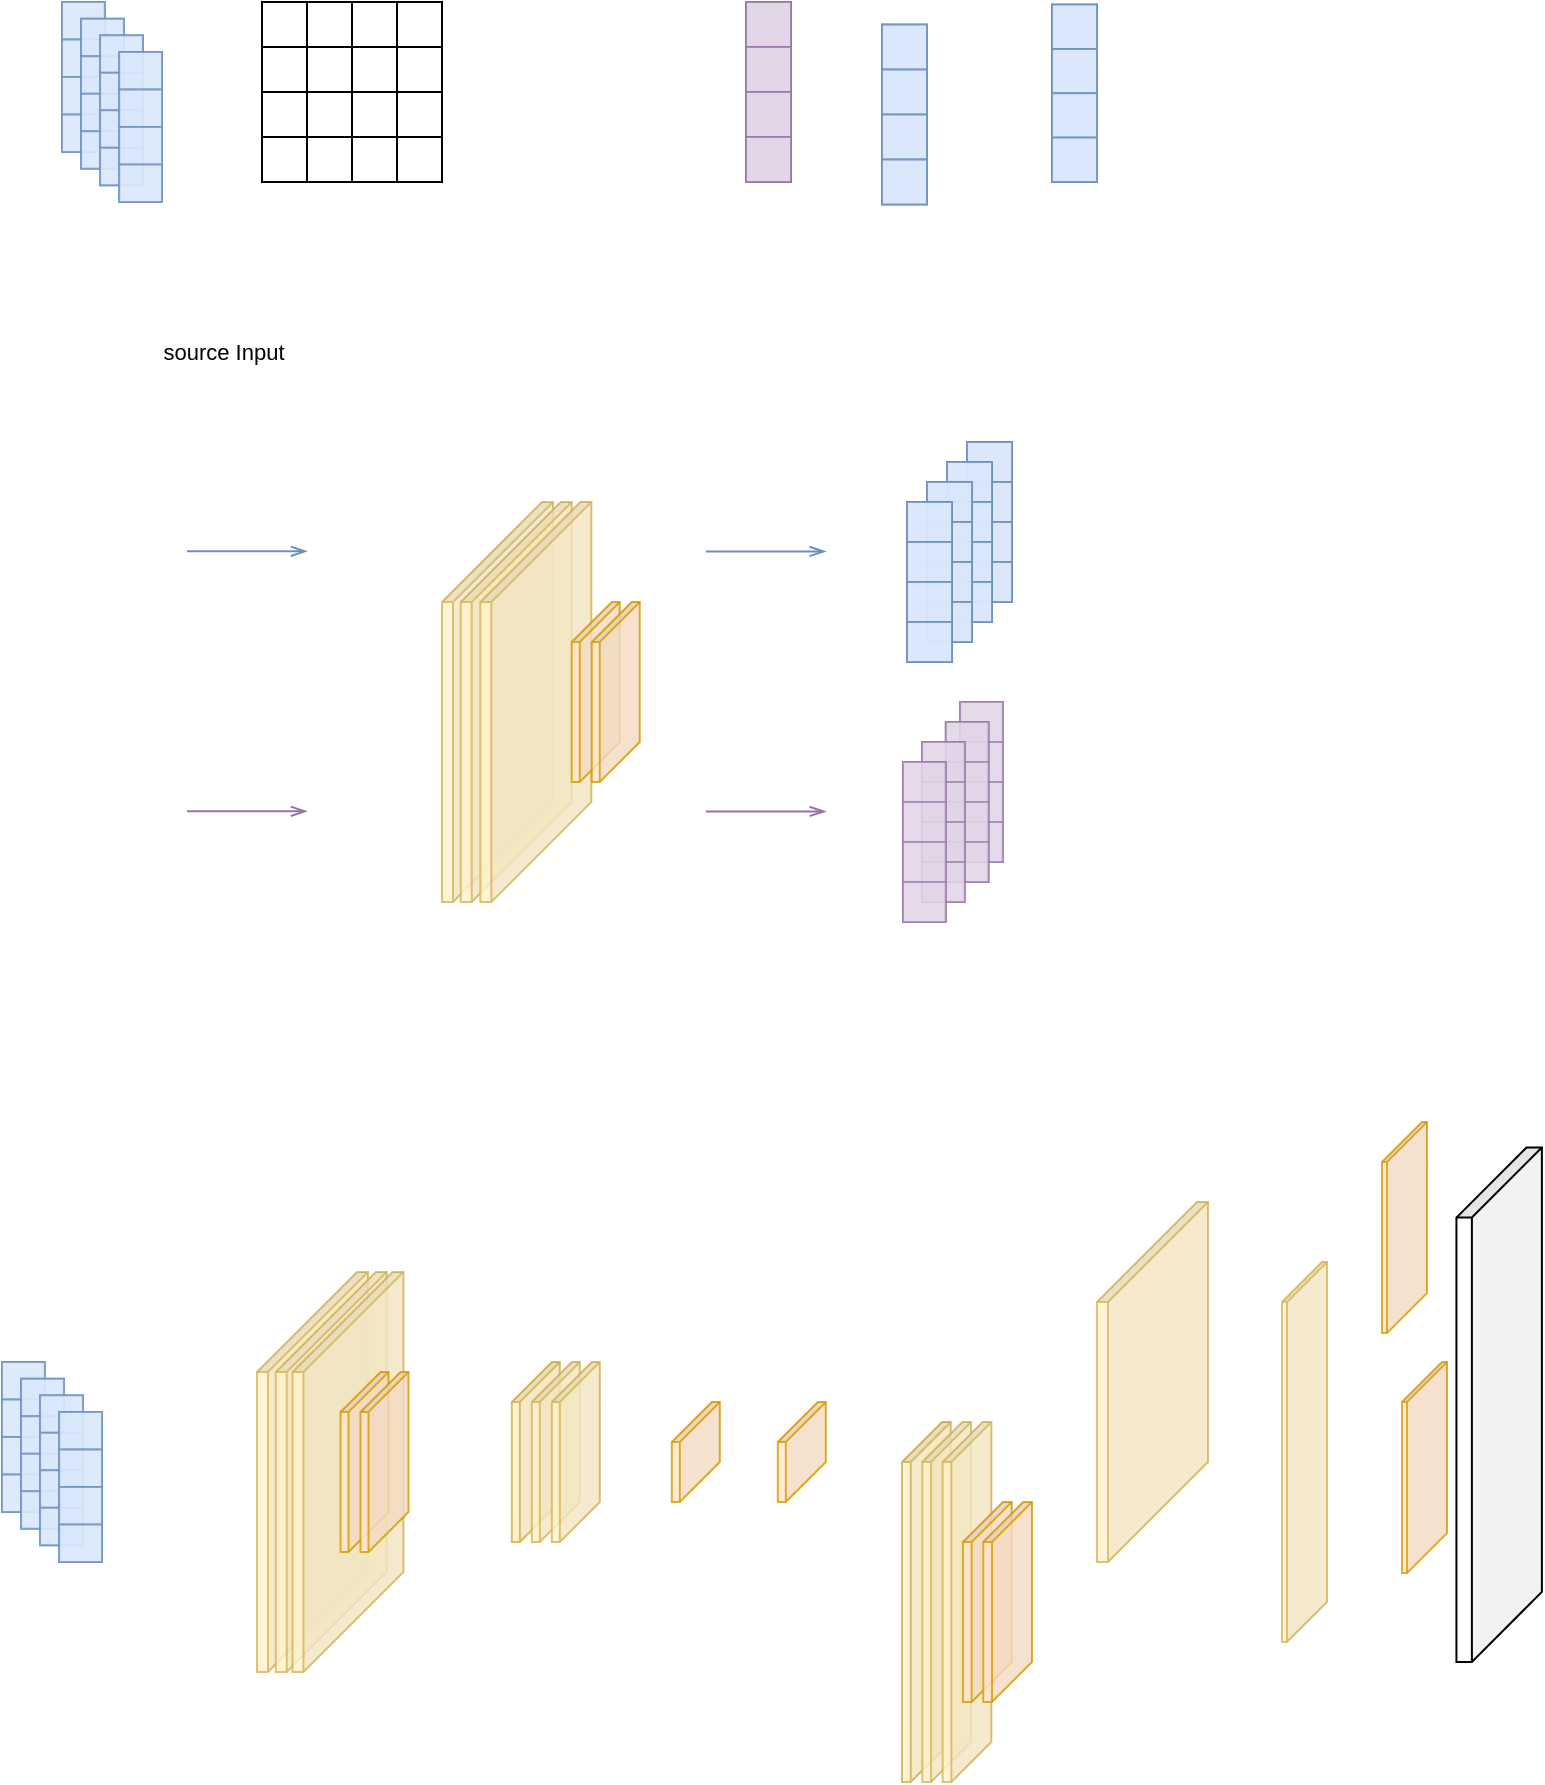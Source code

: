 <mxfile version="21.6.9" type="github">
  <diagram name="第 1 页" id="eCn1pgjikm2ZezW22cam">
    <mxGraphModel dx="1019" dy="773" grid="1" gridSize="10" guides="1" tooltips="1" connect="1" arrows="1" fold="1" page="1" pageScale="1" pageWidth="827" pageHeight="1169" background="none" math="0" shadow="0">
      <root>
        <mxCell id="0" />
        <mxCell id="1" parent="0" />
        <mxCell id="kDmmCawddB5vqNu6WQzT-40" value="" style="shape=cube;whiteSpace=wrap;html=1;boundedLbl=1;backgroundOutline=1;darkOpacity=0.05;darkOpacity2=0.1;rotation=90;aspect=fixed;size=35;" vertex="1" parent="1">
          <mxGeometry x="650" y="930" width="257.16" height="42.72" as="geometry" />
        </mxCell>
        <mxCell id="kDmmCawddB5vqNu6WQzT-48" value="" style="group" vertex="1" connectable="0" parent="1">
          <mxGeometry x="480" y="960" width="65" height="180" as="geometry" />
        </mxCell>
        <mxCell id="kDmmCawddB5vqNu6WQzT-45" value="" style="group" vertex="1" connectable="0" parent="kDmmCawddB5vqNu6WQzT-48">
          <mxGeometry width="44.688" height="180" as="geometry" />
        </mxCell>
        <mxCell id="kDmmCawddB5vqNu6WQzT-34" value="&lt;div&gt;&lt;br&gt;&lt;/div&gt;" style="shape=cube;whiteSpace=wrap;html=1;boundedLbl=1;backgroundOutline=1;darkOpacity=0.05;darkOpacity2=0.1;fillColor=#fff2cc;strokeColor=#d6b656;labelPosition=center;verticalLabelPosition=middle;align=center;verticalAlign=top;spacingBottom=0;spacingTop=-4;size=20;rotation=0;direction=south;collapsible=0;opacity=90;movable=1;resizable=1;rotatable=1;deletable=1;editable=1;locked=0;connectable=1;" vertex="1" parent="kDmmCawddB5vqNu6WQzT-45">
          <mxGeometry width="24.375" height="180" as="geometry" />
        </mxCell>
        <mxCell id="kDmmCawddB5vqNu6WQzT-41" value="&lt;div&gt;&lt;br&gt;&lt;/div&gt;" style="shape=cube;whiteSpace=wrap;html=1;boundedLbl=1;backgroundOutline=1;darkOpacity=0.05;darkOpacity2=0.1;fillColor=#fff2cc;strokeColor=#d6b656;labelPosition=center;verticalLabelPosition=middle;align=center;verticalAlign=top;spacingBottom=0;spacingTop=-4;size=20;rotation=0;direction=south;collapsible=0;opacity=80;movable=1;resizable=1;rotatable=1;deletable=1;editable=1;locked=0;connectable=1;" vertex="1" parent="kDmmCawddB5vqNu6WQzT-45">
          <mxGeometry x="10.156" width="24.375" height="180" as="geometry" />
        </mxCell>
        <mxCell id="kDmmCawddB5vqNu6WQzT-42" value="&lt;div&gt;&lt;br&gt;&lt;/div&gt;" style="shape=cube;whiteSpace=wrap;html=1;boundedLbl=1;backgroundOutline=1;darkOpacity=0.05;darkOpacity2=0.1;fillColor=#fff2cc;strokeColor=#d6b656;labelPosition=center;verticalLabelPosition=middle;align=center;verticalAlign=top;spacingBottom=0;spacingTop=-4;size=20;rotation=0;direction=south;collapsible=0;opacity=80;movable=1;resizable=1;rotatable=1;deletable=1;editable=1;locked=0;connectable=1;" vertex="1" parent="kDmmCawddB5vqNu6WQzT-45">
          <mxGeometry x="20.312" width="24.375" height="180" as="geometry" />
        </mxCell>
        <mxCell id="kDmmCawddB5vqNu6WQzT-44" value="" style="shape=cube;whiteSpace=wrap;html=1;boundedLbl=1;backgroundOutline=1;darkOpacity=0.05;darkOpacity2=0.1;fillColor=#ffe6cc;strokeColor=#d79b00;opacity=80;direction=south;rotation=0;size=20;container=0;resizeHeight=1;resizeWidth=1;" vertex="1" parent="kDmmCawddB5vqNu6WQzT-48">
          <mxGeometry x="30.469" y="40" width="24.375" height="100.0" as="geometry" />
        </mxCell>
        <mxCell id="kDmmCawddB5vqNu6WQzT-47" value="" style="shape=cube;whiteSpace=wrap;html=1;boundedLbl=1;backgroundOutline=1;darkOpacity=0.05;darkOpacity2=0.1;fillColor=#ffe6cc;strokeColor=#d79b00;opacity=80;direction=south;rotation=0;size=20;container=0;resizeHeight=1;resizeWidth=1;" vertex="1" parent="kDmmCawddB5vqNu6WQzT-48">
          <mxGeometry x="40.625" y="40" width="24.375" height="100.0" as="geometry" />
        </mxCell>
        <mxCell id="kDmmCawddB5vqNu6WQzT-55" value="" style="shape=cube;whiteSpace=wrap;html=1;boundedLbl=1;backgroundOutline=1;darkOpacity=0.05;darkOpacity2=0.1;fillColor=#ffe6cc;strokeColor=#d79b00;opacity=80;direction=south;rotation=0;size=20;container=0;resizeHeight=1;resizeWidth=1;" vertex="1" parent="1">
          <mxGeometry x="364.91" y="950" width="24" height="50" as="geometry" />
        </mxCell>
        <mxCell id="kDmmCawddB5vqNu6WQzT-56" value="" style="shape=cube;whiteSpace=wrap;html=1;boundedLbl=1;backgroundOutline=1;darkOpacity=0.05;darkOpacity2=0.1;fillColor=#ffe6cc;strokeColor=#d79b00;opacity=80;direction=south;rotation=0;size=20;container=0;resizeHeight=1;resizeWidth=1;" vertex="1" parent="1">
          <mxGeometry x="417.91" y="950" width="24" height="50" as="geometry" />
        </mxCell>
        <mxCell id="kDmmCawddB5vqNu6WQzT-52" value="&lt;div&gt;&lt;br&gt;&lt;/div&gt;" style="shape=cube;whiteSpace=wrap;html=1;boundedLbl=1;backgroundOutline=1;darkOpacity=0.05;darkOpacity2=0.1;fillColor=#fff2cc;strokeColor=#d6b656;labelPosition=center;verticalLabelPosition=middle;align=center;verticalAlign=top;spacingBottom=0;spacingTop=-4;size=20;rotation=0;direction=south;collapsible=0;opacity=90;movable=1;resizable=1;rotatable=1;deletable=1;editable=1;locked=0;connectable=1;container=0;" vertex="1" parent="1">
          <mxGeometry x="284.91" y="930" width="24" height="90" as="geometry" />
        </mxCell>
        <mxCell id="kDmmCawddB5vqNu6WQzT-53" value="&lt;div&gt;&lt;br&gt;&lt;/div&gt;" style="shape=cube;whiteSpace=wrap;html=1;boundedLbl=1;backgroundOutline=1;darkOpacity=0.05;darkOpacity2=0.1;fillColor=#fff2cc;strokeColor=#d6b656;labelPosition=center;verticalLabelPosition=middle;align=center;verticalAlign=top;spacingBottom=0;spacingTop=-4;size=20;rotation=0;direction=south;collapsible=0;opacity=80;movable=1;resizable=1;rotatable=1;deletable=1;editable=1;locked=0;connectable=1;container=0;" vertex="1" parent="1">
          <mxGeometry x="294.91" y="930" width="24" height="90" as="geometry" />
        </mxCell>
        <mxCell id="kDmmCawddB5vqNu6WQzT-54" value="&lt;div&gt;&lt;br&gt;&lt;/div&gt;" style="shape=cube;whiteSpace=wrap;html=1;boundedLbl=1;backgroundOutline=1;darkOpacity=0.05;darkOpacity2=0.1;fillColor=#fff2cc;strokeColor=#d6b656;labelPosition=center;verticalLabelPosition=middle;align=center;verticalAlign=top;spacingBottom=0;spacingTop=-4;size=20;rotation=0;direction=south;collapsible=0;opacity=80;movable=1;resizable=1;rotatable=1;deletable=1;editable=1;locked=0;connectable=1;container=0;" vertex="1" parent="1">
          <mxGeometry x="304.91" y="930" width="24" height="90" as="geometry" />
        </mxCell>
        <mxCell id="kDmmCawddB5vqNu6WQzT-15" value="" style="verticalLabelPosition=bottom;verticalAlign=top;html=1;shape=mxgraph.basic.rect;fillColor2=none;strokeWidth=1;size=20;indent=5;movable=1;resizable=1;rotatable=1;deletable=1;editable=1;locked=0;connectable=1;" vertex="1" parent="1">
          <mxGeometry x="160" y="250" width="22.5" height="22.5" as="geometry" />
        </mxCell>
        <mxCell id="kDmmCawddB5vqNu6WQzT-16" value="" style="verticalLabelPosition=bottom;verticalAlign=top;html=1;shape=mxgraph.basic.rect;fillColor2=none;strokeWidth=1;size=20;indent=5;movable=1;resizable=1;rotatable=1;deletable=1;editable=1;locked=0;connectable=1;" vertex="1" parent="1">
          <mxGeometry x="182.5" y="250" width="22.5" height="22.5" as="geometry" />
        </mxCell>
        <mxCell id="kDmmCawddB5vqNu6WQzT-17" value="" style="verticalLabelPosition=bottom;verticalAlign=top;html=1;shape=mxgraph.basic.rect;fillColor2=none;strokeWidth=1;size=20;indent=5;movable=1;resizable=1;rotatable=1;deletable=1;editable=1;locked=0;connectable=1;" vertex="1" parent="1">
          <mxGeometry x="205" y="250" width="22.5" height="22.5" as="geometry" />
        </mxCell>
        <mxCell id="kDmmCawddB5vqNu6WQzT-18" value="" style="verticalLabelPosition=bottom;verticalAlign=top;html=1;shape=mxgraph.basic.rect;fillColor2=none;strokeWidth=1;size=20;indent=5;movable=1;resizable=1;rotatable=1;deletable=1;editable=1;locked=0;connectable=1;" vertex="1" parent="1">
          <mxGeometry x="227.5" y="250" width="22.5" height="22.5" as="geometry" />
        </mxCell>
        <mxCell id="kDmmCawddB5vqNu6WQzT-21" value="" style="verticalLabelPosition=bottom;verticalAlign=top;html=1;shape=mxgraph.basic.rect;fillColor2=none;strokeWidth=1;size=20;indent=5;movable=1;resizable=1;rotatable=1;deletable=1;editable=1;locked=0;connectable=1;" vertex="1" parent="1">
          <mxGeometry x="160" y="272.5" width="22.5" height="22.5" as="geometry" />
        </mxCell>
        <mxCell id="kDmmCawddB5vqNu6WQzT-22" value="" style="verticalLabelPosition=bottom;verticalAlign=top;html=1;shape=mxgraph.basic.rect;fillColor2=none;strokeWidth=1;size=20;indent=5;movable=1;resizable=1;rotatable=1;deletable=1;editable=1;locked=0;connectable=1;" vertex="1" parent="1">
          <mxGeometry x="182.5" y="272.5" width="22.5" height="22.5" as="geometry" />
        </mxCell>
        <mxCell id="kDmmCawddB5vqNu6WQzT-23" value="" style="verticalLabelPosition=bottom;verticalAlign=top;html=1;shape=mxgraph.basic.rect;fillColor2=none;strokeWidth=1;size=20;indent=5;movable=1;resizable=1;rotatable=1;deletable=1;editable=1;locked=0;connectable=1;" vertex="1" parent="1">
          <mxGeometry x="205" y="272.5" width="22.5" height="22.5" as="geometry" />
        </mxCell>
        <mxCell id="kDmmCawddB5vqNu6WQzT-24" value="" style="verticalLabelPosition=bottom;verticalAlign=top;html=1;shape=mxgraph.basic.rect;fillColor2=none;strokeWidth=1;size=20;indent=5;movable=1;resizable=1;rotatable=1;deletable=1;editable=1;locked=0;connectable=1;" vertex="1" parent="1">
          <mxGeometry x="227.5" y="272.5" width="22.5" height="22.5" as="geometry" />
        </mxCell>
        <mxCell id="kDmmCawddB5vqNu6WQzT-25" value="" style="verticalLabelPosition=bottom;verticalAlign=top;html=1;shape=mxgraph.basic.rect;fillColor2=none;strokeWidth=1;size=20;indent=5;movable=1;resizable=1;rotatable=1;deletable=1;editable=1;locked=0;connectable=1;" vertex="1" parent="1">
          <mxGeometry x="227.5" y="295" width="22.5" height="22.5" as="geometry" />
        </mxCell>
        <mxCell id="kDmmCawddB5vqNu6WQzT-26" value="" style="verticalLabelPosition=bottom;verticalAlign=top;html=1;shape=mxgraph.basic.rect;fillColor2=none;strokeWidth=1;size=20;indent=5;movable=1;resizable=1;rotatable=1;deletable=1;editable=1;locked=0;connectable=1;" vertex="1" parent="1">
          <mxGeometry x="205" y="295" width="22.5" height="22.5" as="geometry" />
        </mxCell>
        <mxCell id="kDmmCawddB5vqNu6WQzT-27" value="" style="verticalLabelPosition=bottom;verticalAlign=top;html=1;shape=mxgraph.basic.rect;fillColor2=none;strokeWidth=1;size=20;indent=5;movable=1;resizable=1;rotatable=1;deletable=1;editable=1;locked=0;connectable=1;" vertex="1" parent="1">
          <mxGeometry x="182.5" y="295" width="22.5" height="22.5" as="geometry" />
        </mxCell>
        <mxCell id="kDmmCawddB5vqNu6WQzT-28" value="" style="verticalLabelPosition=bottom;verticalAlign=top;html=1;shape=mxgraph.basic.rect;fillColor2=none;strokeWidth=1;size=20;indent=5;movable=1;resizable=1;rotatable=1;deletable=1;editable=1;locked=0;connectable=1;" vertex="1" parent="1">
          <mxGeometry x="160" y="295" width="22.5" height="22.5" as="geometry" />
        </mxCell>
        <mxCell id="kDmmCawddB5vqNu6WQzT-29" value="" style="verticalLabelPosition=bottom;verticalAlign=top;html=1;shape=mxgraph.basic.rect;fillColor2=none;strokeWidth=1;size=20;indent=5;movable=1;resizable=1;rotatable=1;deletable=1;editable=1;locked=0;connectable=1;" vertex="1" parent="1">
          <mxGeometry x="160" y="317.5" width="22.5" height="22.5" as="geometry" />
        </mxCell>
        <mxCell id="kDmmCawddB5vqNu6WQzT-30" value="" style="verticalLabelPosition=bottom;verticalAlign=top;html=1;shape=mxgraph.basic.rect;fillColor2=none;strokeWidth=1;size=20;indent=5;movable=1;resizable=1;rotatable=1;deletable=1;editable=1;locked=0;connectable=1;" vertex="1" parent="1">
          <mxGeometry x="182.5" y="317.5" width="22.5" height="22.5" as="geometry" />
        </mxCell>
        <mxCell id="kDmmCawddB5vqNu6WQzT-31" value="" style="verticalLabelPosition=bottom;verticalAlign=top;html=1;shape=mxgraph.basic.rect;fillColor2=none;strokeWidth=1;size=20;indent=5;movable=1;resizable=1;rotatable=1;deletable=1;editable=1;locked=0;connectable=1;" vertex="1" parent="1">
          <mxGeometry x="205" y="317.5" width="22.5" height="22.5" as="geometry" />
        </mxCell>
        <mxCell id="kDmmCawddB5vqNu6WQzT-32" value="" style="verticalLabelPosition=bottom;verticalAlign=top;html=1;shape=mxgraph.basic.rect;fillColor2=none;strokeWidth=1;size=20;indent=5;movable=1;resizable=1;rotatable=1;deletable=1;editable=1;locked=0;connectable=1;" vertex="1" parent="1">
          <mxGeometry x="227.5" y="317.5" width="22.5" height="22.5" as="geometry" />
        </mxCell>
        <mxCell id="kDmmCawddB5vqNu6WQzT-70" value="" style="group;opacity=70;" vertex="1" connectable="0" parent="1">
          <mxGeometry x="555" y="251.25" width="22.5" height="88.75" as="geometry" />
        </mxCell>
        <mxCell id="kDmmCawddB5vqNu6WQzT-71" value="" style="group;fillColor=#dae8fc;strokeColor=#6c8ebf;container=0;opacity=80;" vertex="1" connectable="0" parent="kDmmCawddB5vqNu6WQzT-70">
          <mxGeometry width="22.5" height="88.75" as="geometry" />
        </mxCell>
        <mxCell id="kDmmCawddB5vqNu6WQzT-72" value="" style="verticalLabelPosition=bottom;verticalAlign=top;html=1;shape=mxgraph.basic.rect;fillColor2=none;strokeWidth=1;size=20;indent=5;movable=1;resizable=1;rotatable=1;deletable=1;editable=1;locked=0;connectable=1;fillColor=#dae8fc;strokeColor=#6c8ebf;opacity=80;" vertex="1" parent="kDmmCawddB5vqNu6WQzT-70">
          <mxGeometry width="22.5" height="22.188" as="geometry" />
        </mxCell>
        <mxCell id="kDmmCawddB5vqNu6WQzT-73" value="" style="verticalLabelPosition=bottom;verticalAlign=top;html=1;shape=mxgraph.basic.rect;fillColor2=none;strokeWidth=1;size=20;indent=5;movable=1;resizable=1;rotatable=1;deletable=1;editable=1;locked=0;connectable=1;fillColor=#dae8fc;strokeColor=#6c8ebf;opacity=80;" vertex="1" parent="kDmmCawddB5vqNu6WQzT-70">
          <mxGeometry y="22.188" width="22.5" height="22.188" as="geometry" />
        </mxCell>
        <mxCell id="kDmmCawddB5vqNu6WQzT-74" value="" style="verticalLabelPosition=bottom;verticalAlign=top;html=1;shape=mxgraph.basic.rect;fillColor2=none;strokeWidth=1;size=20;indent=5;movable=1;resizable=1;rotatable=1;deletable=1;editable=1;locked=0;connectable=1;fillColor=#dae8fc;strokeColor=#6c8ebf;opacity=80;" vertex="1" parent="kDmmCawddB5vqNu6WQzT-70">
          <mxGeometry y="44.375" width="22.5" height="22.188" as="geometry" />
        </mxCell>
        <mxCell id="kDmmCawddB5vqNu6WQzT-75" value="" style="verticalLabelPosition=bottom;verticalAlign=top;html=1;shape=mxgraph.basic.rect;fillColor2=none;strokeWidth=1;size=20;indent=5;movable=1;resizable=1;rotatable=1;deletable=1;editable=1;locked=0;connectable=1;fillColor=#dae8fc;strokeColor=#6c8ebf;opacity=80;" vertex="1" parent="kDmmCawddB5vqNu6WQzT-70">
          <mxGeometry y="66.562" width="22.5" height="22.188" as="geometry" />
        </mxCell>
        <mxCell id="kDmmCawddB5vqNu6WQzT-76" value="" style="group" vertex="1" connectable="0" parent="1">
          <mxGeometry x="470" y="261.25" width="22.5" height="90" as="geometry" />
        </mxCell>
        <mxCell id="kDmmCawddB5vqNu6WQzT-63" value="" style="group;fillColor=#dae8fc;strokeColor=#6c8ebf;container=0;opacity=80;" vertex="1" connectable="0" parent="kDmmCawddB5vqNu6WQzT-76">
          <mxGeometry width="22.5" height="90" as="geometry" />
        </mxCell>
        <mxCell id="kDmmCawddB5vqNu6WQzT-64" value="" style="verticalLabelPosition=bottom;verticalAlign=top;html=1;shape=mxgraph.basic.rect;fillColor2=none;strokeWidth=1;size=20;indent=5;movable=1;resizable=1;rotatable=1;deletable=1;editable=1;locked=0;connectable=1;fillColor=#dae8fc;strokeColor=#6c8ebf;opacity=80;" vertex="1" parent="kDmmCawddB5vqNu6WQzT-76">
          <mxGeometry width="22.5" height="22.5" as="geometry" />
        </mxCell>
        <mxCell id="kDmmCawddB5vqNu6WQzT-65" value="" style="verticalLabelPosition=bottom;verticalAlign=top;html=1;shape=mxgraph.basic.rect;fillColor2=none;strokeWidth=1;size=20;indent=5;movable=1;resizable=1;rotatable=1;deletable=1;editable=1;locked=0;connectable=1;fillColor=#dae8fc;strokeColor=#6c8ebf;opacity=80;" vertex="1" parent="kDmmCawddB5vqNu6WQzT-76">
          <mxGeometry y="22.5" width="22.5" height="22.5" as="geometry" />
        </mxCell>
        <mxCell id="kDmmCawddB5vqNu6WQzT-66" value="" style="verticalLabelPosition=bottom;verticalAlign=top;html=1;shape=mxgraph.basic.rect;fillColor2=none;strokeWidth=1;size=20;indent=5;movable=1;resizable=1;rotatable=1;deletable=1;editable=1;locked=0;connectable=1;fillColor=#dae8fc;strokeColor=#6c8ebf;opacity=80;" vertex="1" parent="kDmmCawddB5vqNu6WQzT-76">
          <mxGeometry y="45" width="22.5" height="22.5" as="geometry" />
        </mxCell>
        <mxCell id="kDmmCawddB5vqNu6WQzT-67" value="" style="verticalLabelPosition=bottom;verticalAlign=top;html=1;shape=mxgraph.basic.rect;fillColor2=none;strokeWidth=1;size=20;indent=5;movable=1;resizable=1;rotatable=1;deletable=1;editable=1;locked=0;connectable=1;fillColor=#dae8fc;strokeColor=#6c8ebf;opacity=80;" vertex="1" parent="kDmmCawddB5vqNu6WQzT-76">
          <mxGeometry y="67.5" width="22.5" height="22.5" as="geometry" />
        </mxCell>
        <mxCell id="kDmmCawddB5vqNu6WQzT-125" value="" style="group;opacity=70;" vertex="1" connectable="0" parent="1">
          <mxGeometry x="60" y="250" width="50" height="100" as="geometry" />
        </mxCell>
        <mxCell id="kDmmCawddB5vqNu6WQzT-69" value="" style="group;opacity=70;" vertex="1" connectable="0" parent="kDmmCawddB5vqNu6WQzT-125">
          <mxGeometry width="21.429" height="75" as="geometry" />
        </mxCell>
        <mxCell id="kDmmCawddB5vqNu6WQzT-62" value="" style="group;fillColor=#dae8fc;strokeColor=#6c8ebf;container=0;opacity=70;" vertex="1" connectable="0" parent="kDmmCawddB5vqNu6WQzT-69">
          <mxGeometry width="21.429" height="75" as="geometry" />
        </mxCell>
        <mxCell id="kDmmCawddB5vqNu6WQzT-58" value="" style="verticalLabelPosition=bottom;verticalAlign=top;html=1;shape=mxgraph.basic.rect;fillColor2=none;strokeWidth=1;size=20;indent=5;movable=1;resizable=1;rotatable=1;deletable=1;editable=1;locked=0;connectable=1;fillColor=#dae8fc;strokeColor=#6c8ebf;opacity=70;" vertex="1" parent="kDmmCawddB5vqNu6WQzT-69">
          <mxGeometry width="21.429" height="18.75" as="geometry" />
        </mxCell>
        <mxCell id="kDmmCawddB5vqNu6WQzT-59" value="" style="verticalLabelPosition=bottom;verticalAlign=top;html=1;shape=mxgraph.basic.rect;fillColor2=none;strokeWidth=1;size=20;indent=5;movable=1;resizable=1;rotatable=1;deletable=1;editable=1;locked=0;connectable=1;fillColor=#dae8fc;strokeColor=#6c8ebf;opacity=70;" vertex="1" parent="kDmmCawddB5vqNu6WQzT-69">
          <mxGeometry y="18.75" width="21.429" height="18.75" as="geometry" />
        </mxCell>
        <mxCell id="kDmmCawddB5vqNu6WQzT-60" value="" style="verticalLabelPosition=bottom;verticalAlign=top;html=1;shape=mxgraph.basic.rect;fillColor2=none;strokeWidth=1;size=20;indent=5;movable=1;resizable=1;rotatable=1;deletable=1;editable=1;locked=0;connectable=1;fillColor=#dae8fc;strokeColor=#6c8ebf;opacity=70;" vertex="1" parent="kDmmCawddB5vqNu6WQzT-69">
          <mxGeometry y="37.5" width="21.429" height="18.75" as="geometry" />
        </mxCell>
        <mxCell id="kDmmCawddB5vqNu6WQzT-61" value="" style="verticalLabelPosition=bottom;verticalAlign=top;html=1;shape=mxgraph.basic.rect;fillColor2=none;strokeWidth=1;size=20;indent=5;movable=1;resizable=1;rotatable=1;deletable=1;editable=1;locked=0;connectable=1;fillColor=#dae8fc;strokeColor=#6c8ebf;opacity=70;" vertex="1" parent="kDmmCawddB5vqNu6WQzT-69">
          <mxGeometry y="56.25" width="21.429" height="18.75" as="geometry" />
        </mxCell>
        <mxCell id="kDmmCawddB5vqNu6WQzT-107" value="" style="group;opacity=70;" vertex="1" connectable="0" parent="kDmmCawddB5vqNu6WQzT-125">
          <mxGeometry x="9.524" y="8.333" width="21.429" height="75" as="geometry" />
        </mxCell>
        <mxCell id="kDmmCawddB5vqNu6WQzT-108" value="" style="group;fillColor=#dae8fc;strokeColor=#6c8ebf;container=0;opacity=70;" vertex="1" connectable="0" parent="kDmmCawddB5vqNu6WQzT-107">
          <mxGeometry width="21.429" height="75" as="geometry" />
        </mxCell>
        <mxCell id="kDmmCawddB5vqNu6WQzT-109" value="" style="verticalLabelPosition=bottom;verticalAlign=top;html=1;shape=mxgraph.basic.rect;fillColor2=none;strokeWidth=1;size=20;indent=5;movable=1;resizable=1;rotatable=1;deletable=1;editable=1;locked=0;connectable=1;fillColor=#dae8fc;strokeColor=#6c8ebf;opacity=70;" vertex="1" parent="kDmmCawddB5vqNu6WQzT-107">
          <mxGeometry width="21.429" height="18.75" as="geometry" />
        </mxCell>
        <mxCell id="kDmmCawddB5vqNu6WQzT-110" value="" style="verticalLabelPosition=bottom;verticalAlign=top;html=1;shape=mxgraph.basic.rect;fillColor2=none;strokeWidth=1;size=20;indent=5;movable=1;resizable=1;rotatable=1;deletable=1;editable=1;locked=0;connectable=1;fillColor=#dae8fc;strokeColor=#6c8ebf;opacity=70;" vertex="1" parent="kDmmCawddB5vqNu6WQzT-107">
          <mxGeometry y="18.75" width="21.429" height="18.75" as="geometry" />
        </mxCell>
        <mxCell id="kDmmCawddB5vqNu6WQzT-111" value="" style="verticalLabelPosition=bottom;verticalAlign=top;html=1;shape=mxgraph.basic.rect;fillColor2=none;strokeWidth=1;size=20;indent=5;movable=1;resizable=1;rotatable=1;deletable=1;editable=1;locked=0;connectable=1;fillColor=#dae8fc;strokeColor=#6c8ebf;opacity=70;" vertex="1" parent="kDmmCawddB5vqNu6WQzT-107">
          <mxGeometry y="37.5" width="21.429" height="18.75" as="geometry" />
        </mxCell>
        <mxCell id="kDmmCawddB5vqNu6WQzT-112" value="" style="verticalLabelPosition=bottom;verticalAlign=top;html=1;shape=mxgraph.basic.rect;fillColor2=none;strokeWidth=1;size=20;indent=5;movable=1;resizable=1;rotatable=1;deletable=1;editable=1;locked=0;connectable=1;fillColor=#dae8fc;strokeColor=#6c8ebf;opacity=70;" vertex="1" parent="kDmmCawddB5vqNu6WQzT-107">
          <mxGeometry y="56.25" width="21.429" height="18.75" as="geometry" />
        </mxCell>
        <mxCell id="kDmmCawddB5vqNu6WQzT-113" value="" style="group;opacity=70;" vertex="1" connectable="0" parent="kDmmCawddB5vqNu6WQzT-125">
          <mxGeometry x="19.048" y="16.667" width="21.429" height="75" as="geometry" />
        </mxCell>
        <mxCell id="kDmmCawddB5vqNu6WQzT-114" value="" style="group;fillColor=#dae8fc;strokeColor=#6c8ebf;container=0;opacity=70;" vertex="1" connectable="0" parent="kDmmCawddB5vqNu6WQzT-113">
          <mxGeometry width="21.429" height="75" as="geometry" />
        </mxCell>
        <mxCell id="kDmmCawddB5vqNu6WQzT-115" value="" style="verticalLabelPosition=bottom;verticalAlign=top;html=1;shape=mxgraph.basic.rect;fillColor2=none;strokeWidth=1;size=20;indent=5;movable=1;resizable=1;rotatable=1;deletable=1;editable=1;locked=0;connectable=1;fillColor=#dae8fc;strokeColor=#6c8ebf;opacity=70;" vertex="1" parent="kDmmCawddB5vqNu6WQzT-113">
          <mxGeometry width="21.429" height="18.75" as="geometry" />
        </mxCell>
        <mxCell id="kDmmCawddB5vqNu6WQzT-116" value="" style="verticalLabelPosition=bottom;verticalAlign=top;html=1;shape=mxgraph.basic.rect;fillColor2=none;strokeWidth=1;size=20;indent=5;movable=1;resizable=1;rotatable=1;deletable=1;editable=1;locked=0;connectable=1;fillColor=#dae8fc;strokeColor=#6c8ebf;opacity=70;" vertex="1" parent="kDmmCawddB5vqNu6WQzT-113">
          <mxGeometry y="18.75" width="21.429" height="18.75" as="geometry" />
        </mxCell>
        <mxCell id="kDmmCawddB5vqNu6WQzT-117" value="" style="verticalLabelPosition=bottom;verticalAlign=top;html=1;shape=mxgraph.basic.rect;fillColor2=none;strokeWidth=1;size=20;indent=5;movable=1;resizable=1;rotatable=1;deletable=1;editable=1;locked=0;connectable=1;fillColor=#dae8fc;strokeColor=#6c8ebf;opacity=70;" vertex="1" parent="kDmmCawddB5vqNu6WQzT-113">
          <mxGeometry y="37.5" width="21.429" height="18.75" as="geometry" />
        </mxCell>
        <mxCell id="kDmmCawddB5vqNu6WQzT-118" value="" style="verticalLabelPosition=bottom;verticalAlign=top;html=1;shape=mxgraph.basic.rect;fillColor2=none;strokeWidth=1;size=20;indent=5;movable=1;resizable=1;rotatable=1;deletable=1;editable=1;locked=0;connectable=1;fillColor=#dae8fc;strokeColor=#6c8ebf;opacity=70;" vertex="1" parent="kDmmCawddB5vqNu6WQzT-113">
          <mxGeometry y="56.25" width="21.429" height="18.75" as="geometry" />
        </mxCell>
        <mxCell id="kDmmCawddB5vqNu6WQzT-119" value="" style="group;opacity=70;" vertex="1" connectable="0" parent="kDmmCawddB5vqNu6WQzT-125">
          <mxGeometry x="28.571" y="25" width="21.429" height="75" as="geometry" />
        </mxCell>
        <mxCell id="kDmmCawddB5vqNu6WQzT-120" value="" style="group;fillColor=#dae8fc;strokeColor=#6c8ebf;container=0;opacity=70;" vertex="1" connectable="0" parent="kDmmCawddB5vqNu6WQzT-119">
          <mxGeometry width="21.429" height="75" as="geometry" />
        </mxCell>
        <mxCell id="kDmmCawddB5vqNu6WQzT-121" value="" style="verticalLabelPosition=bottom;verticalAlign=top;html=1;shape=mxgraph.basic.rect;fillColor2=none;strokeWidth=1;size=20;indent=5;movable=1;resizable=1;rotatable=1;deletable=1;editable=1;locked=0;connectable=1;fillColor=#dae8fc;strokeColor=#6c8ebf;opacity=70;" vertex="1" parent="kDmmCawddB5vqNu6WQzT-119">
          <mxGeometry width="21.429" height="18.75" as="geometry" />
        </mxCell>
        <mxCell id="kDmmCawddB5vqNu6WQzT-122" value="" style="verticalLabelPosition=bottom;verticalAlign=top;html=1;shape=mxgraph.basic.rect;fillColor2=none;strokeWidth=1;size=20;indent=5;movable=1;resizable=1;rotatable=1;deletable=1;editable=1;locked=0;connectable=1;fillColor=#dae8fc;strokeColor=#6c8ebf;opacity=70;" vertex="1" parent="kDmmCawddB5vqNu6WQzT-119">
          <mxGeometry y="18.75" width="21.429" height="18.75" as="geometry" />
        </mxCell>
        <mxCell id="kDmmCawddB5vqNu6WQzT-123" value="" style="verticalLabelPosition=bottom;verticalAlign=top;html=1;shape=mxgraph.basic.rect;fillColor2=none;strokeWidth=1;size=20;indent=5;movable=1;resizable=1;rotatable=1;deletable=1;editable=1;locked=0;connectable=1;fillColor=#dae8fc;strokeColor=#6c8ebf;opacity=70;" vertex="1" parent="kDmmCawddB5vqNu6WQzT-119">
          <mxGeometry y="37.5" width="21.429" height="18.75" as="geometry" />
        </mxCell>
        <mxCell id="kDmmCawddB5vqNu6WQzT-124" value="" style="verticalLabelPosition=bottom;verticalAlign=top;html=1;shape=mxgraph.basic.rect;fillColor2=none;strokeWidth=1;size=20;indent=5;movable=1;resizable=1;rotatable=1;deletable=1;editable=1;locked=0;connectable=1;fillColor=#dae8fc;strokeColor=#6c8ebf;opacity=70;" vertex="1" parent="kDmmCawddB5vqNu6WQzT-119">
          <mxGeometry y="56.25" width="21.429" height="18.75" as="geometry" />
        </mxCell>
        <mxCell id="kDmmCawddB5vqNu6WQzT-164" value="" style="group" vertex="1" connectable="0" parent="1">
          <mxGeometry x="501.9" y="600" width="28.55" height="110" as="geometry" />
        </mxCell>
        <mxCell id="kDmmCawddB5vqNu6WQzT-145" value="" style="group;fillColor=#e1d5e7;strokeColor=#9673a6;container=0;opacity=50;" vertex="1" connectable="0" parent="kDmmCawddB5vqNu6WQzT-164">
          <mxGeometry x="7.137" width="21.412" height="80" as="geometry" />
        </mxCell>
        <mxCell id="kDmmCawddB5vqNu6WQzT-146" value="" style="group;fillColor=#e1d5e7;strokeColor=#9673a6;container=0;opacity=50;" vertex="1" connectable="0" parent="kDmmCawddB5vqNu6WQzT-164">
          <mxGeometry x="7.137" width="21.412" height="80" as="geometry" />
        </mxCell>
        <mxCell id="kDmmCawddB5vqNu6WQzT-147" value="" style="verticalLabelPosition=bottom;verticalAlign=top;html=1;shape=mxgraph.basic.rect;fillColor2=none;strokeWidth=1;size=20;indent=5;movable=1;resizable=1;rotatable=1;deletable=1;editable=1;locked=0;connectable=1;fillColor=#e1d5e7;strokeColor=#9673a6;opacity=50;container=0;" vertex="1" parent="kDmmCawddB5vqNu6WQzT-164">
          <mxGeometry x="7.137" width="21.412" height="20" as="geometry" />
        </mxCell>
        <mxCell id="kDmmCawddB5vqNu6WQzT-148" value="" style="verticalLabelPosition=bottom;verticalAlign=top;html=1;shape=mxgraph.basic.rect;fillColor2=none;strokeWidth=1;size=20;indent=5;movable=1;resizable=1;rotatable=1;deletable=1;editable=1;locked=0;connectable=1;fillColor=#e1d5e7;strokeColor=#9673a6;opacity=50;container=0;" vertex="1" parent="kDmmCawddB5vqNu6WQzT-164">
          <mxGeometry x="7.137" y="20" width="21.412" height="20" as="geometry" />
        </mxCell>
        <mxCell id="kDmmCawddB5vqNu6WQzT-149" value="" style="verticalLabelPosition=bottom;verticalAlign=top;html=1;shape=mxgraph.basic.rect;fillColor2=none;strokeWidth=1;size=20;indent=5;movable=1;resizable=1;rotatable=1;deletable=1;editable=1;locked=0;connectable=1;fillColor=#e1d5e7;strokeColor=#9673a6;opacity=50;container=0;" vertex="1" parent="kDmmCawddB5vqNu6WQzT-164">
          <mxGeometry x="7.137" y="40" width="21.412" height="20" as="geometry" />
        </mxCell>
        <mxCell id="kDmmCawddB5vqNu6WQzT-150" value="" style="verticalLabelPosition=bottom;verticalAlign=top;html=1;shape=mxgraph.basic.rect;fillColor2=none;strokeWidth=1;size=20;indent=5;movable=1;resizable=1;rotatable=1;deletable=1;editable=1;locked=0;connectable=1;fillColor=#e1d5e7;strokeColor=#9673a6;opacity=50;container=0;" vertex="1" parent="kDmmCawddB5vqNu6WQzT-164">
          <mxGeometry x="7.137" y="60.0" width="21.412" height="20" as="geometry" />
        </mxCell>
        <mxCell id="kDmmCawddB5vqNu6WQzT-151" value="" style="group;opacity=50;" vertex="1" connectable="0" parent="kDmmCawddB5vqNu6WQzT-164">
          <mxGeometry y="10" width="21.412" height="100.0" as="geometry" />
        </mxCell>
        <mxCell id="kDmmCawddB5vqNu6WQzT-139" value="" style="group;fillColor=#e1d5e7;strokeColor=#9673a6;container=0;opacity=50;" vertex="1" connectable="0" parent="kDmmCawddB5vqNu6WQzT-151">
          <mxGeometry width="21.412" height="80" as="geometry" />
        </mxCell>
        <mxCell id="kDmmCawddB5vqNu6WQzT-140" value="" style="group;fillColor=#e1d5e7;strokeColor=#9673a6;container=0;opacity=50;" vertex="1" connectable="0" parent="kDmmCawddB5vqNu6WQzT-151">
          <mxGeometry width="21.412" height="80" as="geometry" />
        </mxCell>
        <mxCell id="kDmmCawddB5vqNu6WQzT-141" value="" style="verticalLabelPosition=bottom;verticalAlign=top;html=1;shape=mxgraph.basic.rect;fillColor2=none;strokeWidth=1;size=20;indent=5;movable=1;resizable=1;rotatable=1;deletable=1;editable=1;locked=0;connectable=1;fillColor=#e1d5e7;strokeColor=#9673a6;opacity=50;container=0;" vertex="1" parent="kDmmCawddB5vqNu6WQzT-151">
          <mxGeometry width="21.412" height="20" as="geometry" />
        </mxCell>
        <mxCell id="kDmmCawddB5vqNu6WQzT-142" value="" style="verticalLabelPosition=bottom;verticalAlign=top;html=1;shape=mxgraph.basic.rect;fillColor2=none;strokeWidth=1;size=20;indent=5;movable=1;resizable=1;rotatable=1;deletable=1;editable=1;locked=0;connectable=1;fillColor=#e1d5e7;strokeColor=#9673a6;opacity=50;container=0;" vertex="1" parent="kDmmCawddB5vqNu6WQzT-151">
          <mxGeometry y="20" width="21.412" height="20" as="geometry" />
        </mxCell>
        <mxCell id="kDmmCawddB5vqNu6WQzT-143" value="" style="verticalLabelPosition=bottom;verticalAlign=top;html=1;shape=mxgraph.basic.rect;fillColor2=none;strokeWidth=1;size=20;indent=5;movable=1;resizable=1;rotatable=1;deletable=1;editable=1;locked=0;connectable=1;fillColor=#e1d5e7;strokeColor=#9673a6;opacity=50;container=0;" vertex="1" parent="kDmmCawddB5vqNu6WQzT-151">
          <mxGeometry y="40" width="21.412" height="20" as="geometry" />
        </mxCell>
        <mxCell id="kDmmCawddB5vqNu6WQzT-144" value="" style="verticalLabelPosition=bottom;verticalAlign=top;html=1;shape=mxgraph.basic.rect;fillColor2=none;strokeWidth=1;size=20;indent=5;movable=1;resizable=1;rotatable=1;deletable=1;editable=1;locked=0;connectable=1;fillColor=#e1d5e7;strokeColor=#9673a6;opacity=50;container=0;" vertex="1" parent="kDmmCawddB5vqNu6WQzT-151">
          <mxGeometry y="60.0" width="21.412" height="20" as="geometry" />
        </mxCell>
        <mxCell id="kDmmCawddB5vqNu6WQzT-152" value="" style="group;fillColor=#e1d5e7;strokeColor=#9673a6;container=0;opacity=50;" vertex="1" connectable="0" parent="kDmmCawddB5vqNu6WQzT-151">
          <mxGeometry x="-11.896" y="10" width="21.412" height="80" as="geometry" />
        </mxCell>
        <mxCell id="kDmmCawddB5vqNu6WQzT-153" value="" style="group;fillColor=#e1d5e7;strokeColor=#9673a6;container=0;opacity=50;" vertex="1" connectable="0" parent="kDmmCawddB5vqNu6WQzT-151">
          <mxGeometry x="-11.896" y="10" width="21.412" height="80" as="geometry" />
        </mxCell>
        <mxCell id="kDmmCawddB5vqNu6WQzT-154" value="" style="verticalLabelPosition=bottom;verticalAlign=top;html=1;shape=mxgraph.basic.rect;fillColor2=none;strokeWidth=1;size=20;indent=5;movable=1;resizable=1;rotatable=1;deletable=1;editable=1;locked=0;connectable=1;fillColor=#e1d5e7;strokeColor=#9673a6;opacity=50;container=0;" vertex="1" parent="kDmmCawddB5vqNu6WQzT-151">
          <mxGeometry x="-11.896" y="10" width="21.412" height="20" as="geometry" />
        </mxCell>
        <mxCell id="kDmmCawddB5vqNu6WQzT-155" value="" style="verticalLabelPosition=bottom;verticalAlign=top;html=1;shape=mxgraph.basic.rect;fillColor2=none;strokeWidth=1;size=20;indent=5;movable=1;resizable=1;rotatable=1;deletable=1;editable=1;locked=0;connectable=1;fillColor=#e1d5e7;strokeColor=#9673a6;opacity=50;container=0;" vertex="1" parent="kDmmCawddB5vqNu6WQzT-151">
          <mxGeometry x="-11.896" y="30.0" width="21.412" height="20" as="geometry" />
        </mxCell>
        <mxCell id="kDmmCawddB5vqNu6WQzT-156" value="" style="verticalLabelPosition=bottom;verticalAlign=top;html=1;shape=mxgraph.basic.rect;fillColor2=none;strokeWidth=1;size=20;indent=5;movable=1;resizable=1;rotatable=1;deletable=1;editable=1;locked=0;connectable=1;fillColor=#e1d5e7;strokeColor=#9673a6;opacity=50;container=0;" vertex="1" parent="kDmmCawddB5vqNu6WQzT-151">
          <mxGeometry x="-11.896" y="50.0" width="21.412" height="20" as="geometry" />
        </mxCell>
        <mxCell id="kDmmCawddB5vqNu6WQzT-157" value="" style="verticalLabelPosition=bottom;verticalAlign=top;html=1;shape=mxgraph.basic.rect;fillColor2=none;strokeWidth=1;size=20;indent=5;movable=1;resizable=1;rotatable=1;deletable=1;editable=1;locked=0;connectable=1;fillColor=#e1d5e7;strokeColor=#9673a6;opacity=50;container=0;" vertex="1" parent="kDmmCawddB5vqNu6WQzT-151">
          <mxGeometry x="-11.896" y="70" width="21.412" height="20" as="geometry" />
        </mxCell>
        <mxCell id="kDmmCawddB5vqNu6WQzT-158" value="" style="group;fillColor=#e1d5e7;strokeColor=#9673a6;container=0;opacity=50;" vertex="1" connectable="0" parent="kDmmCawddB5vqNu6WQzT-151">
          <mxGeometry x="-21.412" y="20" width="21.412" height="80" as="geometry" />
        </mxCell>
        <mxCell id="kDmmCawddB5vqNu6WQzT-159" value="" style="group;fillColor=#e1d5e7;strokeColor=#9673a6;container=0;opacity=50;" vertex="1" connectable="0" parent="kDmmCawddB5vqNu6WQzT-151">
          <mxGeometry x="-21.412" y="20" width="21.412" height="80" as="geometry" />
        </mxCell>
        <mxCell id="kDmmCawddB5vqNu6WQzT-160" value="" style="verticalLabelPosition=bottom;verticalAlign=top;html=1;shape=mxgraph.basic.rect;fillColor2=none;strokeWidth=1;size=20;indent=5;movable=1;resizable=1;rotatable=1;deletable=1;editable=1;locked=0;connectable=1;fillColor=#e1d5e7;strokeColor=#9673a6;opacity=50;container=0;" vertex="1" parent="kDmmCawddB5vqNu6WQzT-151">
          <mxGeometry x="-21.412" y="20" width="21.412" height="20" as="geometry" />
        </mxCell>
        <mxCell id="kDmmCawddB5vqNu6WQzT-161" value="" style="verticalLabelPosition=bottom;verticalAlign=top;html=1;shape=mxgraph.basic.rect;fillColor2=none;strokeWidth=1;size=20;indent=5;movable=1;resizable=1;rotatable=1;deletable=1;editable=1;locked=0;connectable=1;fillColor=#e1d5e7;strokeColor=#9673a6;opacity=50;container=0;" vertex="1" parent="kDmmCawddB5vqNu6WQzT-151">
          <mxGeometry x="-21.412" y="40" width="21.412" height="20" as="geometry" />
        </mxCell>
        <mxCell id="kDmmCawddB5vqNu6WQzT-162" value="" style="verticalLabelPosition=bottom;verticalAlign=top;html=1;shape=mxgraph.basic.rect;fillColor2=none;strokeWidth=1;size=20;indent=5;movable=1;resizable=1;rotatable=1;deletable=1;editable=1;locked=0;connectable=1;fillColor=#e1d5e7;strokeColor=#9673a6;opacity=50;container=0;" vertex="1" parent="kDmmCawddB5vqNu6WQzT-151">
          <mxGeometry x="-21.412" y="60.0" width="21.412" height="20" as="geometry" />
        </mxCell>
        <mxCell id="kDmmCawddB5vqNu6WQzT-163" value="" style="verticalLabelPosition=bottom;verticalAlign=top;html=1;shape=mxgraph.basic.rect;fillColor2=none;strokeWidth=1;size=20;indent=5;movable=1;resizable=1;rotatable=1;deletable=1;editable=1;locked=0;connectable=1;fillColor=#e1d5e7;strokeColor=#9673a6;opacity=50;container=0;" vertex="1" parent="kDmmCawddB5vqNu6WQzT-151">
          <mxGeometry x="-21.412" y="80" width="21.412" height="20" as="geometry" />
        </mxCell>
        <mxCell id="kDmmCawddB5vqNu6WQzT-165" value="" style="group;opacity=70;" vertex="1" connectable="0" parent="1">
          <mxGeometry x="30" y="930" width="50" height="100" as="geometry" />
        </mxCell>
        <mxCell id="kDmmCawddB5vqNu6WQzT-166" value="" style="group;opacity=70;" vertex="1" connectable="0" parent="kDmmCawddB5vqNu6WQzT-165">
          <mxGeometry width="21.429" height="75" as="geometry" />
        </mxCell>
        <mxCell id="kDmmCawddB5vqNu6WQzT-167" value="" style="group;fillColor=#dae8fc;strokeColor=#6c8ebf;container=0;opacity=70;" vertex="1" connectable="0" parent="kDmmCawddB5vqNu6WQzT-166">
          <mxGeometry width="21.429" height="75" as="geometry" />
        </mxCell>
        <mxCell id="kDmmCawddB5vqNu6WQzT-168" value="" style="verticalLabelPosition=bottom;verticalAlign=top;html=1;shape=mxgraph.basic.rect;fillColor2=none;strokeWidth=1;size=20;indent=5;movable=1;resizable=1;rotatable=1;deletable=1;editable=1;locked=0;connectable=1;fillColor=#dae8fc;strokeColor=#6c8ebf;opacity=70;" vertex="1" parent="kDmmCawddB5vqNu6WQzT-166">
          <mxGeometry width="21.429" height="18.75" as="geometry" />
        </mxCell>
        <mxCell id="kDmmCawddB5vqNu6WQzT-169" value="" style="verticalLabelPosition=bottom;verticalAlign=top;html=1;shape=mxgraph.basic.rect;fillColor2=none;strokeWidth=1;size=20;indent=5;movable=1;resizable=1;rotatable=1;deletable=1;editable=1;locked=0;connectable=1;fillColor=#dae8fc;strokeColor=#6c8ebf;opacity=70;" vertex="1" parent="kDmmCawddB5vqNu6WQzT-166">
          <mxGeometry y="18.75" width="21.429" height="18.75" as="geometry" />
        </mxCell>
        <mxCell id="kDmmCawddB5vqNu6WQzT-170" value="" style="verticalLabelPosition=bottom;verticalAlign=top;html=1;shape=mxgraph.basic.rect;fillColor2=none;strokeWidth=1;size=20;indent=5;movable=1;resizable=1;rotatable=1;deletable=1;editable=1;locked=0;connectable=1;fillColor=#dae8fc;strokeColor=#6c8ebf;opacity=70;" vertex="1" parent="kDmmCawddB5vqNu6WQzT-166">
          <mxGeometry y="37.5" width="21.429" height="18.75" as="geometry" />
        </mxCell>
        <mxCell id="kDmmCawddB5vqNu6WQzT-171" value="" style="verticalLabelPosition=bottom;verticalAlign=top;html=1;shape=mxgraph.basic.rect;fillColor2=none;strokeWidth=1;size=20;indent=5;movable=1;resizable=1;rotatable=1;deletable=1;editable=1;locked=0;connectable=1;fillColor=#dae8fc;strokeColor=#6c8ebf;opacity=70;" vertex="1" parent="kDmmCawddB5vqNu6WQzT-166">
          <mxGeometry y="56.25" width="21.429" height="18.75" as="geometry" />
        </mxCell>
        <mxCell id="kDmmCawddB5vqNu6WQzT-172" value="" style="group;opacity=70;" vertex="1" connectable="0" parent="kDmmCawddB5vqNu6WQzT-165">
          <mxGeometry x="9.524" y="8.333" width="21.429" height="75" as="geometry" />
        </mxCell>
        <mxCell id="kDmmCawddB5vqNu6WQzT-173" value="" style="group;fillColor=#dae8fc;strokeColor=#6c8ebf;container=0;opacity=70;" vertex="1" connectable="0" parent="kDmmCawddB5vqNu6WQzT-172">
          <mxGeometry width="21.429" height="75" as="geometry" />
        </mxCell>
        <mxCell id="kDmmCawddB5vqNu6WQzT-174" value="" style="verticalLabelPosition=bottom;verticalAlign=top;html=1;shape=mxgraph.basic.rect;fillColor2=none;strokeWidth=1;size=20;indent=5;movable=1;resizable=1;rotatable=1;deletable=1;editable=1;locked=0;connectable=1;fillColor=#dae8fc;strokeColor=#6c8ebf;opacity=70;" vertex="1" parent="kDmmCawddB5vqNu6WQzT-172">
          <mxGeometry width="21.429" height="18.75" as="geometry" />
        </mxCell>
        <mxCell id="kDmmCawddB5vqNu6WQzT-175" value="" style="verticalLabelPosition=bottom;verticalAlign=top;html=1;shape=mxgraph.basic.rect;fillColor2=none;strokeWidth=1;size=20;indent=5;movable=1;resizable=1;rotatable=1;deletable=1;editable=1;locked=0;connectable=1;fillColor=#dae8fc;strokeColor=#6c8ebf;opacity=70;" vertex="1" parent="kDmmCawddB5vqNu6WQzT-172">
          <mxGeometry y="18.75" width="21.429" height="18.75" as="geometry" />
        </mxCell>
        <mxCell id="kDmmCawddB5vqNu6WQzT-176" value="" style="verticalLabelPosition=bottom;verticalAlign=top;html=1;shape=mxgraph.basic.rect;fillColor2=none;strokeWidth=1;size=20;indent=5;movable=1;resizable=1;rotatable=1;deletable=1;editable=1;locked=0;connectable=1;fillColor=#dae8fc;strokeColor=#6c8ebf;opacity=70;" vertex="1" parent="kDmmCawddB5vqNu6WQzT-172">
          <mxGeometry y="37.5" width="21.429" height="18.75" as="geometry" />
        </mxCell>
        <mxCell id="kDmmCawddB5vqNu6WQzT-177" value="" style="verticalLabelPosition=bottom;verticalAlign=top;html=1;shape=mxgraph.basic.rect;fillColor2=none;strokeWidth=1;size=20;indent=5;movable=1;resizable=1;rotatable=1;deletable=1;editable=1;locked=0;connectable=1;fillColor=#dae8fc;strokeColor=#6c8ebf;opacity=70;" vertex="1" parent="kDmmCawddB5vqNu6WQzT-172">
          <mxGeometry y="56.25" width="21.429" height="18.75" as="geometry" />
        </mxCell>
        <mxCell id="kDmmCawddB5vqNu6WQzT-178" value="" style="group;opacity=70;" vertex="1" connectable="0" parent="kDmmCawddB5vqNu6WQzT-165">
          <mxGeometry x="19.048" y="16.667" width="21.429" height="75" as="geometry" />
        </mxCell>
        <mxCell id="kDmmCawddB5vqNu6WQzT-179" value="" style="group;fillColor=#dae8fc;strokeColor=#6c8ebf;container=0;opacity=70;" vertex="1" connectable="0" parent="kDmmCawddB5vqNu6WQzT-178">
          <mxGeometry width="21.429" height="75" as="geometry" />
        </mxCell>
        <mxCell id="kDmmCawddB5vqNu6WQzT-180" value="" style="verticalLabelPosition=bottom;verticalAlign=top;html=1;shape=mxgraph.basic.rect;fillColor2=none;strokeWidth=1;size=20;indent=5;movable=1;resizable=1;rotatable=1;deletable=1;editable=1;locked=0;connectable=1;fillColor=#dae8fc;strokeColor=#6c8ebf;opacity=70;" vertex="1" parent="kDmmCawddB5vqNu6WQzT-178">
          <mxGeometry width="21.429" height="18.75" as="geometry" />
        </mxCell>
        <mxCell id="kDmmCawddB5vqNu6WQzT-181" value="" style="verticalLabelPosition=bottom;verticalAlign=top;html=1;shape=mxgraph.basic.rect;fillColor2=none;strokeWidth=1;size=20;indent=5;movable=1;resizable=1;rotatable=1;deletable=1;editable=1;locked=0;connectable=1;fillColor=#dae8fc;strokeColor=#6c8ebf;opacity=70;" vertex="1" parent="kDmmCawddB5vqNu6WQzT-178">
          <mxGeometry y="18.75" width="21.429" height="18.75" as="geometry" />
        </mxCell>
        <mxCell id="kDmmCawddB5vqNu6WQzT-182" value="" style="verticalLabelPosition=bottom;verticalAlign=top;html=1;shape=mxgraph.basic.rect;fillColor2=none;strokeWidth=1;size=20;indent=5;movable=1;resizable=1;rotatable=1;deletable=1;editable=1;locked=0;connectable=1;fillColor=#dae8fc;strokeColor=#6c8ebf;opacity=70;" vertex="1" parent="kDmmCawddB5vqNu6WQzT-178">
          <mxGeometry y="37.5" width="21.429" height="18.75" as="geometry" />
        </mxCell>
        <mxCell id="kDmmCawddB5vqNu6WQzT-183" value="" style="verticalLabelPosition=bottom;verticalAlign=top;html=1;shape=mxgraph.basic.rect;fillColor2=none;strokeWidth=1;size=20;indent=5;movable=1;resizable=1;rotatable=1;deletable=1;editable=1;locked=0;connectable=1;fillColor=#dae8fc;strokeColor=#6c8ebf;opacity=70;" vertex="1" parent="kDmmCawddB5vqNu6WQzT-178">
          <mxGeometry y="56.25" width="21.429" height="18.75" as="geometry" />
        </mxCell>
        <mxCell id="kDmmCawddB5vqNu6WQzT-184" value="" style="group;opacity=70;" vertex="1" connectable="0" parent="kDmmCawddB5vqNu6WQzT-165">
          <mxGeometry x="28.571" y="25" width="21.429" height="75" as="geometry" />
        </mxCell>
        <mxCell id="kDmmCawddB5vqNu6WQzT-185" value="" style="group;fillColor=#dae8fc;strokeColor=#6c8ebf;container=0;opacity=70;" vertex="1" connectable="0" parent="kDmmCawddB5vqNu6WQzT-184">
          <mxGeometry width="21.429" height="75" as="geometry" />
        </mxCell>
        <mxCell id="kDmmCawddB5vqNu6WQzT-186" value="" style="verticalLabelPosition=bottom;verticalAlign=top;html=1;shape=mxgraph.basic.rect;fillColor2=none;strokeWidth=1;size=20;indent=5;movable=1;resizable=1;rotatable=1;deletable=1;editable=1;locked=0;connectable=1;fillColor=#dae8fc;strokeColor=#6c8ebf;opacity=70;" vertex="1" parent="kDmmCawddB5vqNu6WQzT-184">
          <mxGeometry width="21.429" height="18.75" as="geometry" />
        </mxCell>
        <mxCell id="kDmmCawddB5vqNu6WQzT-187" value="" style="verticalLabelPosition=bottom;verticalAlign=top;html=1;shape=mxgraph.basic.rect;fillColor2=none;strokeWidth=1;size=20;indent=5;movable=1;resizable=1;rotatable=1;deletable=1;editable=1;locked=0;connectable=1;fillColor=#dae8fc;strokeColor=#6c8ebf;opacity=70;" vertex="1" parent="kDmmCawddB5vqNu6WQzT-184">
          <mxGeometry y="18.75" width="21.429" height="18.75" as="geometry" />
        </mxCell>
        <mxCell id="kDmmCawddB5vqNu6WQzT-188" value="" style="verticalLabelPosition=bottom;verticalAlign=top;html=1;shape=mxgraph.basic.rect;fillColor2=none;strokeWidth=1;size=20;indent=5;movable=1;resizable=1;rotatable=1;deletable=1;editable=1;locked=0;connectable=1;fillColor=#dae8fc;strokeColor=#6c8ebf;opacity=70;" vertex="1" parent="kDmmCawddB5vqNu6WQzT-184">
          <mxGeometry y="37.5" width="21.429" height="18.75" as="geometry" />
        </mxCell>
        <mxCell id="kDmmCawddB5vqNu6WQzT-189" value="" style="verticalLabelPosition=bottom;verticalAlign=top;html=1;shape=mxgraph.basic.rect;fillColor2=none;strokeWidth=1;size=20;indent=5;movable=1;resizable=1;rotatable=1;deletable=1;editable=1;locked=0;connectable=1;fillColor=#dae8fc;strokeColor=#6c8ebf;opacity=70;" vertex="1" parent="kDmmCawddB5vqNu6WQzT-184">
          <mxGeometry y="56.25" width="21.429" height="18.75" as="geometry" />
        </mxCell>
        <mxCell id="kDmmCawddB5vqNu6WQzT-190" value="" style="group;opacity=60;" vertex="1" connectable="0" parent="1">
          <mxGeometry x="512.5" y="470" width="22.5" height="110" as="geometry" />
        </mxCell>
        <mxCell id="kDmmCawddB5vqNu6WQzT-191" value="" style="group;fillColor=#dae8fc;strokeColor=#6c8ebf;container=0;opacity=80;" vertex="1" connectable="0" parent="kDmmCawddB5vqNu6WQzT-190">
          <mxGeometry width="22.5" height="80.007" as="geometry" />
        </mxCell>
        <mxCell id="kDmmCawddB5vqNu6WQzT-192" value="" style="verticalLabelPosition=bottom;verticalAlign=top;html=1;shape=mxgraph.basic.rect;fillColor2=none;strokeWidth=1;size=20;indent=5;movable=1;resizable=1;rotatable=1;deletable=1;editable=1;locked=0;connectable=1;fillColor=#dae8fc;strokeColor=#6c8ebf;opacity=80;" vertex="1" parent="kDmmCawddB5vqNu6WQzT-190">
          <mxGeometry width="22.5" height="20.002" as="geometry" />
        </mxCell>
        <mxCell id="kDmmCawddB5vqNu6WQzT-193" value="" style="verticalLabelPosition=bottom;verticalAlign=top;html=1;shape=mxgraph.basic.rect;fillColor2=none;strokeWidth=1;size=20;indent=5;movable=1;resizable=1;rotatable=1;deletable=1;editable=1;locked=0;connectable=1;fillColor=#dae8fc;strokeColor=#6c8ebf;opacity=80;" vertex="1" parent="kDmmCawddB5vqNu6WQzT-190">
          <mxGeometry y="20.002" width="22.5" height="20.002" as="geometry" />
        </mxCell>
        <mxCell id="kDmmCawddB5vqNu6WQzT-194" value="" style="verticalLabelPosition=bottom;verticalAlign=top;html=1;shape=mxgraph.basic.rect;fillColor2=none;strokeWidth=1;size=20;indent=5;movable=1;resizable=1;rotatable=1;deletable=1;editable=1;locked=0;connectable=1;fillColor=#dae8fc;strokeColor=#6c8ebf;opacity=80;" vertex="1" parent="kDmmCawddB5vqNu6WQzT-190">
          <mxGeometry y="40.004" width="22.5" height="20.002" as="geometry" />
        </mxCell>
        <mxCell id="kDmmCawddB5vqNu6WQzT-195" value="" style="verticalLabelPosition=bottom;verticalAlign=top;html=1;shape=mxgraph.basic.rect;fillColor2=none;strokeWidth=1;size=20;indent=5;movable=1;resizable=1;rotatable=1;deletable=1;editable=1;locked=0;connectable=1;fillColor=#dae8fc;strokeColor=#6c8ebf;opacity=80;" vertex="1" parent="kDmmCawddB5vqNu6WQzT-190">
          <mxGeometry y="60.006" width="22.5" height="20.002" as="geometry" />
        </mxCell>
        <mxCell id="kDmmCawddB5vqNu6WQzT-196" value="" style="group;opacity=60;" vertex="1" connectable="0" parent="kDmmCawddB5vqNu6WQzT-190">
          <mxGeometry x="-10.0" y="9.998" width="22.5" height="100.002" as="geometry" />
        </mxCell>
        <mxCell id="kDmmCawddB5vqNu6WQzT-197" value="" style="group;fillColor=#dae8fc;strokeColor=#6c8ebf;container=0;opacity=80;" vertex="1" connectable="0" parent="kDmmCawddB5vqNu6WQzT-196">
          <mxGeometry width="22.5" height="80.007" as="geometry" />
        </mxCell>
        <mxCell id="kDmmCawddB5vqNu6WQzT-198" value="" style="verticalLabelPosition=bottom;verticalAlign=top;html=1;shape=mxgraph.basic.rect;fillColor2=none;strokeWidth=1;size=20;indent=5;movable=1;resizable=1;rotatable=1;deletable=1;editable=1;locked=0;connectable=1;fillColor=#dae8fc;strokeColor=#6c8ebf;opacity=80;" vertex="1" parent="kDmmCawddB5vqNu6WQzT-196">
          <mxGeometry width="22.5" height="20.002" as="geometry" />
        </mxCell>
        <mxCell id="kDmmCawddB5vqNu6WQzT-199" value="" style="verticalLabelPosition=bottom;verticalAlign=top;html=1;shape=mxgraph.basic.rect;fillColor2=none;strokeWidth=1;size=20;indent=5;movable=1;resizable=1;rotatable=1;deletable=1;editable=1;locked=0;connectable=1;fillColor=#dae8fc;strokeColor=#6c8ebf;opacity=80;" vertex="1" parent="kDmmCawddB5vqNu6WQzT-196">
          <mxGeometry y="20.002" width="22.5" height="20.002" as="geometry" />
        </mxCell>
        <mxCell id="kDmmCawddB5vqNu6WQzT-200" value="" style="verticalLabelPosition=bottom;verticalAlign=top;html=1;shape=mxgraph.basic.rect;fillColor2=none;strokeWidth=1;size=20;indent=5;movable=1;resizable=1;rotatable=1;deletable=1;editable=1;locked=0;connectable=1;fillColor=#dae8fc;strokeColor=#6c8ebf;opacity=80;" vertex="1" parent="kDmmCawddB5vqNu6WQzT-196">
          <mxGeometry y="40.004" width="22.5" height="20.002" as="geometry" />
        </mxCell>
        <mxCell id="kDmmCawddB5vqNu6WQzT-201" value="" style="verticalLabelPosition=bottom;verticalAlign=top;html=1;shape=mxgraph.basic.rect;fillColor2=none;strokeWidth=1;size=20;indent=5;movable=1;resizable=1;rotatable=1;deletable=1;editable=1;locked=0;connectable=1;fillColor=#dae8fc;strokeColor=#6c8ebf;opacity=80;" vertex="1" parent="kDmmCawddB5vqNu6WQzT-196">
          <mxGeometry y="60.006" width="22.5" height="20.002" as="geometry" />
        </mxCell>
        <mxCell id="kDmmCawddB5vqNu6WQzT-202" value="" style="group;opacity=70;" vertex="1" connectable="0" parent="kDmmCawddB5vqNu6WQzT-196">
          <mxGeometry x="-10.0" y="9.998" width="22.5" height="90.005" as="geometry" />
        </mxCell>
        <mxCell id="kDmmCawddB5vqNu6WQzT-203" value="" style="group;fillColor=#dae8fc;strokeColor=#6c8ebf;container=0;opacity=80;" vertex="1" connectable="0" parent="kDmmCawddB5vqNu6WQzT-202">
          <mxGeometry width="22.5" height="80.007" as="geometry" />
        </mxCell>
        <mxCell id="kDmmCawddB5vqNu6WQzT-204" value="" style="verticalLabelPosition=bottom;verticalAlign=top;html=1;shape=mxgraph.basic.rect;fillColor2=none;strokeWidth=1;size=20;indent=5;movable=1;resizable=1;rotatable=1;deletable=1;editable=1;locked=0;connectable=1;fillColor=#dae8fc;strokeColor=#6c8ebf;opacity=80;" vertex="1" parent="kDmmCawddB5vqNu6WQzT-202">
          <mxGeometry width="22.5" height="20.002" as="geometry" />
        </mxCell>
        <mxCell id="kDmmCawddB5vqNu6WQzT-205" value="" style="verticalLabelPosition=bottom;verticalAlign=top;html=1;shape=mxgraph.basic.rect;fillColor2=none;strokeWidth=1;size=20;indent=5;movable=1;resizable=1;rotatable=1;deletable=1;editable=1;locked=0;connectable=1;fillColor=#dae8fc;strokeColor=#6c8ebf;opacity=80;" vertex="1" parent="kDmmCawddB5vqNu6WQzT-202">
          <mxGeometry y="20.002" width="22.5" height="20.002" as="geometry" />
        </mxCell>
        <mxCell id="kDmmCawddB5vqNu6WQzT-206" value="" style="verticalLabelPosition=bottom;verticalAlign=top;html=1;shape=mxgraph.basic.rect;fillColor2=none;strokeWidth=1;size=20;indent=5;movable=1;resizable=1;rotatable=1;deletable=1;editable=1;locked=0;connectable=1;fillColor=#dae8fc;strokeColor=#6c8ebf;opacity=80;" vertex="1" parent="kDmmCawddB5vqNu6WQzT-202">
          <mxGeometry y="40.004" width="22.5" height="20.002" as="geometry" />
        </mxCell>
        <mxCell id="kDmmCawddB5vqNu6WQzT-207" value="" style="verticalLabelPosition=bottom;verticalAlign=top;html=1;shape=mxgraph.basic.rect;fillColor2=none;strokeWidth=1;size=20;indent=5;movable=1;resizable=1;rotatable=1;deletable=1;editable=1;locked=0;connectable=1;fillColor=#dae8fc;strokeColor=#6c8ebf;opacity=80;" vertex="1" parent="kDmmCawddB5vqNu6WQzT-202">
          <mxGeometry y="60.006" width="22.5" height="20.002" as="geometry" />
        </mxCell>
        <mxCell id="kDmmCawddB5vqNu6WQzT-208" value="" style="group;opacity=70;" vertex="1" connectable="0" parent="kDmmCawddB5vqNu6WQzT-202">
          <mxGeometry x="-10.0" y="9.998" width="22.5" height="80.007" as="geometry" />
        </mxCell>
        <mxCell id="kDmmCawddB5vqNu6WQzT-209" value="" style="group;fillColor=#dae8fc;strokeColor=#6c8ebf;container=0;opacity=80;" vertex="1" connectable="0" parent="kDmmCawddB5vqNu6WQzT-208">
          <mxGeometry width="22.5" height="80.007" as="geometry" />
        </mxCell>
        <mxCell id="kDmmCawddB5vqNu6WQzT-210" value="" style="verticalLabelPosition=bottom;verticalAlign=top;html=1;shape=mxgraph.basic.rect;fillColor2=none;strokeWidth=1;size=20;indent=5;movable=1;resizable=1;rotatable=1;deletable=1;editable=1;locked=0;connectable=1;fillColor=#dae8fc;strokeColor=#6c8ebf;opacity=80;" vertex="1" parent="kDmmCawddB5vqNu6WQzT-208">
          <mxGeometry width="22.5" height="20.002" as="geometry" />
        </mxCell>
        <mxCell id="kDmmCawddB5vqNu6WQzT-211" value="" style="verticalLabelPosition=bottom;verticalAlign=top;html=1;shape=mxgraph.basic.rect;fillColor2=none;strokeWidth=1;size=20;indent=5;movable=1;resizable=1;rotatable=1;deletable=1;editable=1;locked=0;connectable=1;fillColor=#dae8fc;strokeColor=#6c8ebf;opacity=80;" vertex="1" parent="kDmmCawddB5vqNu6WQzT-208">
          <mxGeometry y="20.002" width="22.5" height="20.002" as="geometry" />
        </mxCell>
        <mxCell id="kDmmCawddB5vqNu6WQzT-212" value="" style="verticalLabelPosition=bottom;verticalAlign=top;html=1;shape=mxgraph.basic.rect;fillColor2=none;strokeWidth=1;size=20;indent=5;movable=1;resizable=1;rotatable=1;deletable=1;editable=1;locked=0;connectable=1;fillColor=#dae8fc;strokeColor=#6c8ebf;opacity=80;" vertex="1" parent="kDmmCawddB5vqNu6WQzT-208">
          <mxGeometry y="40.004" width="22.5" height="20.002" as="geometry" />
        </mxCell>
        <mxCell id="kDmmCawddB5vqNu6WQzT-213" value="" style="verticalLabelPosition=bottom;verticalAlign=top;html=1;shape=mxgraph.basic.rect;fillColor2=none;strokeWidth=1;size=20;indent=5;movable=1;resizable=1;rotatable=1;deletable=1;editable=1;locked=0;connectable=1;fillColor=#dae8fc;strokeColor=#6c8ebf;opacity=80;" vertex="1" parent="kDmmCawddB5vqNu6WQzT-208">
          <mxGeometry y="60.006" width="22.5" height="20.002" as="geometry" />
        </mxCell>
        <mxCell id="kDmmCawddB5vqNu6WQzT-214" value="" style="group" vertex="1" connectable="0" parent="1">
          <mxGeometry x="402" y="250" width="22.5" height="90" as="geometry" />
        </mxCell>
        <mxCell id="kDmmCawddB5vqNu6WQzT-133" value="" style="group;fillColor=#e1d5e7;strokeColor=#9673a6;container=0;opacity=70;" vertex="1" connectable="0" parent="kDmmCawddB5vqNu6WQzT-214">
          <mxGeometry width="22.5" height="90" as="geometry" />
        </mxCell>
        <mxCell id="kDmmCawddB5vqNu6WQzT-134" value="" style="group;fillColor=#e1d5e7;strokeColor=#9673a6;container=0;opacity=70;" vertex="1" connectable="0" parent="kDmmCawddB5vqNu6WQzT-214">
          <mxGeometry width="22.5" height="90" as="geometry" />
        </mxCell>
        <mxCell id="kDmmCawddB5vqNu6WQzT-135" value="" style="verticalLabelPosition=bottom;verticalAlign=top;html=1;shape=mxgraph.basic.rect;fillColor2=none;strokeWidth=1;size=20;indent=5;movable=1;resizable=1;rotatable=1;deletable=1;editable=1;locked=0;connectable=1;fillColor=#e1d5e7;strokeColor=#9673a6;opacity=70;container=0;" vertex="1" parent="kDmmCawddB5vqNu6WQzT-214">
          <mxGeometry width="22.5" height="22.5" as="geometry" />
        </mxCell>
        <mxCell id="kDmmCawddB5vqNu6WQzT-136" value="" style="verticalLabelPosition=bottom;verticalAlign=top;html=1;shape=mxgraph.basic.rect;fillColor2=none;strokeWidth=1;size=20;indent=5;movable=1;resizable=1;rotatable=1;deletable=1;editable=1;locked=0;connectable=1;fillColor=#e1d5e7;strokeColor=#9673a6;opacity=70;container=0;" vertex="1" parent="kDmmCawddB5vqNu6WQzT-214">
          <mxGeometry y="22.5" width="22.5" height="22.5" as="geometry" />
        </mxCell>
        <mxCell id="kDmmCawddB5vqNu6WQzT-137" value="" style="verticalLabelPosition=bottom;verticalAlign=top;html=1;shape=mxgraph.basic.rect;fillColor2=none;strokeWidth=1;size=20;indent=5;movable=1;resizable=1;rotatable=1;deletable=1;editable=1;locked=0;connectable=1;fillColor=#e1d5e7;strokeColor=#9673a6;opacity=70;container=0;" vertex="1" parent="kDmmCawddB5vqNu6WQzT-214">
          <mxGeometry y="45" width="22.5" height="22.5" as="geometry" />
        </mxCell>
        <mxCell id="kDmmCawddB5vqNu6WQzT-138" value="" style="verticalLabelPosition=bottom;verticalAlign=top;html=1;shape=mxgraph.basic.rect;fillColor2=none;strokeWidth=1;size=20;indent=5;movable=1;resizable=1;rotatable=1;deletable=1;editable=1;locked=0;connectable=1;fillColor=#e1d5e7;strokeColor=#9673a6;opacity=70;container=0;" vertex="1" parent="kDmmCawddB5vqNu6WQzT-214">
          <mxGeometry y="67.5" width="22.5" height="22.5" as="geometry" />
        </mxCell>
        <mxCell id="kDmmCawddB5vqNu6WQzT-217" value="&lt;p style=&quot;&quot;&gt;&lt;br&gt;&lt;/p&gt;" style="text;html=1;align=center;verticalAlign=middle;resizable=0;points=[];autosize=1;strokeColor=none;fillColor=none;fontSize=6;fontFamily=Helvetica;fontColor=default;" vertex="1" parent="1">
          <mxGeometry x="213" y="440" width="20" height="40" as="geometry" />
        </mxCell>
        <mxCell id="kDmmCawddB5vqNu6WQzT-218" value="&lt;p&gt;&lt;font style=&quot;font-size: 11px;&quot;&gt;source Input&lt;/font&gt;&lt;/p&gt;" style="text;html=1;strokeColor=none;fillColor=none;align=center;verticalAlign=middle;whiteSpace=wrap;rounded=0;fontSize=5;fontFamily=Helvetica;fontColor=default;" vertex="1" parent="1">
          <mxGeometry x="90" y="420" width="102.25" height="10" as="geometry" />
        </mxCell>
        <mxCell id="kDmmCawddB5vqNu6WQzT-131" value="" style="shape=cube;whiteSpace=wrap;html=1;boundedLbl=1;backgroundOutline=1;darkOpacity=0.05;darkOpacity2=0.1;fillColor=#ffe6cc;strokeColor=#d79b00;opacity=80;direction=south;rotation=0;size=20;container=0;resizeHeight=1;resizeWidth=1;" vertex="1" parent="1">
          <mxGeometry x="719.995" y="810.002" width="22.5" height="105.556" as="geometry" />
        </mxCell>
        <mxCell id="kDmmCawddB5vqNu6WQzT-132" value="" style="shape=cube;whiteSpace=wrap;html=1;boundedLbl=1;backgroundOutline=1;darkOpacity=0.05;darkOpacity2=0.1;fillColor=#ffe6cc;strokeColor=#d79b00;opacity=80;direction=south;rotation=0;size=20;container=0;resizeHeight=1;resizeWidth=1;" vertex="1" parent="1">
          <mxGeometry x="730" y="930.002" width="22.5" height="105.556" as="geometry" />
        </mxCell>
        <mxCell id="kDmmCawddB5vqNu6WQzT-129" value="&lt;div&gt;&lt;br&gt;&lt;/div&gt;" style="shape=cube;whiteSpace=wrap;html=1;boundedLbl=1;backgroundOutline=1;darkOpacity=0.05;darkOpacity2=0.1;fillColor=#fff2cc;strokeColor=#d6b656;labelPosition=center;verticalLabelPosition=middle;align=center;verticalAlign=top;spacingBottom=0;spacingTop=-4;size=50;rotation=0;direction=south;collapsible=0;opacity=80;movable=1;resizable=1;rotatable=1;deletable=1;editable=1;locked=0;connectable=1;" vertex="1" parent="1">
          <mxGeometry x="577.495" y="850" width="55.5" height="180" as="geometry" />
        </mxCell>
        <mxCell id="kDmmCawddB5vqNu6WQzT-130" value="&lt;div&gt;&lt;br&gt;&lt;/div&gt;" style="shape=cube;whiteSpace=wrap;html=1;boundedLbl=1;backgroundOutline=1;darkOpacity=0.05;darkOpacity2=0.1;fillColor=#fff2cc;strokeColor=#d6b656;labelPosition=center;verticalLabelPosition=middle;align=center;verticalAlign=top;spacingBottom=0;spacingTop=-4;size=20;rotation=0;direction=south;collapsible=0;opacity=80;movable=1;resizable=1;rotatable=1;deletable=1;editable=1;locked=0;connectable=1;" vertex="1" parent="1">
          <mxGeometry x="670" y="880" width="22.5" height="190" as="geometry" />
        </mxCell>
        <mxCell id="kDmmCawddB5vqNu6WQzT-232" value="" style="group" vertex="1" connectable="0" parent="1">
          <mxGeometry x="157.505" y="885" width="75.745" height="200" as="geometry" />
        </mxCell>
        <mxCell id="kDmmCawddB5vqNu6WQzT-226" value="&lt;div&gt;&lt;br&gt;&lt;/div&gt;" style="shape=cube;whiteSpace=wrap;html=1;boundedLbl=1;backgroundOutline=1;darkOpacity=0.05;darkOpacity2=0.1;fillColor=#fff2cc;strokeColor=#d6b656;labelPosition=center;verticalLabelPosition=middle;align=center;verticalAlign=top;spacingBottom=0;spacingTop=-4;size=50;rotation=0;direction=south;collapsible=0;opacity=80;movable=1;resizable=1;rotatable=1;deletable=1;editable=1;locked=0;connectable=1;" vertex="1" parent="kDmmCawddB5vqNu6WQzT-232">
          <mxGeometry width="55.5" height="200" as="geometry" />
        </mxCell>
        <mxCell id="kDmmCawddB5vqNu6WQzT-227" value="&lt;div&gt;&lt;br&gt;&lt;/div&gt;" style="shape=cube;whiteSpace=wrap;html=1;boundedLbl=1;backgroundOutline=1;darkOpacity=0.05;darkOpacity2=0.1;fillColor=#fff2cc;strokeColor=#d6b656;labelPosition=center;verticalLabelPosition=middle;align=center;verticalAlign=top;spacingBottom=0;spacingTop=-4;size=50;rotation=0;direction=south;collapsible=0;opacity=80;movable=1;resizable=1;rotatable=1;deletable=1;editable=1;locked=0;connectable=1;" vertex="1" parent="kDmmCawddB5vqNu6WQzT-232">
          <mxGeometry x="9.36" width="55.5" height="200" as="geometry" />
        </mxCell>
        <mxCell id="kDmmCawddB5vqNu6WQzT-228" value="&lt;div&gt;&lt;br&gt;&lt;/div&gt;" style="shape=cube;whiteSpace=wrap;html=1;boundedLbl=1;backgroundOutline=1;darkOpacity=0.05;darkOpacity2=0.1;fillColor=#fff2cc;strokeColor=#d6b656;labelPosition=center;verticalLabelPosition=middle;align=center;verticalAlign=top;spacingBottom=0;spacingTop=-4;size=50;rotation=0;direction=south;collapsible=0;opacity=80;movable=1;resizable=1;rotatable=1;deletable=1;editable=1;locked=0;connectable=1;" vertex="1" parent="kDmmCawddB5vqNu6WQzT-232">
          <mxGeometry x="17.74" width="55.5" height="200" as="geometry" />
        </mxCell>
        <mxCell id="kDmmCawddB5vqNu6WQzT-231" value="" style="group" vertex="1" connectable="0" parent="kDmmCawddB5vqNu6WQzT-232">
          <mxGeometry x="41.745" y="50" width="34" height="90" as="geometry" />
        </mxCell>
        <mxCell id="kDmmCawddB5vqNu6WQzT-229" value="&lt;div&gt;&lt;br&gt;&lt;/div&gt;" style="shape=cube;whiteSpace=wrap;html=1;boundedLbl=1;backgroundOutline=1;darkOpacity=0.05;darkOpacity2=0.1;fillColor=#ffe6cc;strokeColor=#d79b00;labelPosition=center;verticalLabelPosition=middle;align=center;verticalAlign=top;spacingBottom=0;spacingTop=-4;size=20;rotation=0;direction=south;collapsible=0;opacity=80;movable=1;resizable=1;rotatable=1;deletable=1;editable=1;locked=0;connectable=1;container=0;" vertex="1" parent="kDmmCawddB5vqNu6WQzT-231">
          <mxGeometry width="24" height="90" as="geometry" />
        </mxCell>
        <mxCell id="kDmmCawddB5vqNu6WQzT-230" value="&lt;div&gt;&lt;br&gt;&lt;/div&gt;" style="shape=cube;whiteSpace=wrap;html=1;boundedLbl=1;backgroundOutline=1;darkOpacity=0.05;darkOpacity2=0.1;fillColor=#ffe6cc;strokeColor=#d79b00;labelPosition=center;verticalLabelPosition=middle;align=center;verticalAlign=top;spacingBottom=0;spacingTop=-4;size=20;rotation=0;direction=south;collapsible=0;opacity=80;movable=1;resizable=1;rotatable=1;deletable=1;editable=1;locked=0;connectable=1;container=0;" vertex="1" parent="kDmmCawddB5vqNu6WQzT-231">
          <mxGeometry x="10" width="24" height="90" as="geometry" />
        </mxCell>
        <mxCell id="kDmmCawddB5vqNu6WQzT-243" value="" style="group" vertex="1" connectable="0" parent="1">
          <mxGeometry x="250.005" y="500" width="98.865" height="210" as="geometry" />
        </mxCell>
        <mxCell id="kDmmCawddB5vqNu6WQzT-234" value="&lt;div&gt;&lt;br&gt;&lt;/div&gt;" style="shape=cube;whiteSpace=wrap;html=1;boundedLbl=1;backgroundOutline=1;darkOpacity=0.05;darkOpacity2=0.1;fillColor=#fff2cc;strokeColor=#d6b656;labelPosition=center;verticalLabelPosition=middle;align=center;verticalAlign=top;spacingBottom=0;spacingTop=-4;size=50;rotation=0;direction=south;collapsible=0;opacity=80;movable=1;resizable=1;rotatable=1;deletable=1;editable=1;locked=0;connectable=1;container=0;" vertex="1" parent="kDmmCawddB5vqNu6WQzT-243">
          <mxGeometry width="55.5" height="200" as="geometry" />
        </mxCell>
        <mxCell id="kDmmCawddB5vqNu6WQzT-235" value="&lt;div&gt;&lt;br&gt;&lt;/div&gt;" style="shape=cube;whiteSpace=wrap;html=1;boundedLbl=1;backgroundOutline=1;darkOpacity=0.05;darkOpacity2=0.1;fillColor=#fff2cc;strokeColor=#d6b656;labelPosition=center;verticalLabelPosition=middle;align=center;verticalAlign=top;spacingBottom=0;spacingTop=-4;size=50;rotation=0;direction=south;collapsible=0;opacity=80;movable=1;resizable=1;rotatable=1;deletable=1;editable=1;locked=0;connectable=1;container=0;" vertex="1" parent="kDmmCawddB5vqNu6WQzT-243">
          <mxGeometry x="9.36" width="55.5" height="200" as="geometry" />
        </mxCell>
        <mxCell id="kDmmCawddB5vqNu6WQzT-241" value="&lt;div&gt;&lt;br&gt;&lt;/div&gt;" style="shape=cube;whiteSpace=wrap;html=1;boundedLbl=1;backgroundOutline=1;darkOpacity=0.05;darkOpacity2=0.1;fillColor=#fff2cc;strokeColor=#d6b656;labelPosition=center;verticalLabelPosition=middle;align=center;verticalAlign=top;spacingBottom=0;spacingTop=-4;size=50;rotation=0;direction=south;collapsible=0;opacity=80;movable=1;resizable=1;rotatable=1;deletable=1;editable=1;locked=0;connectable=1;container=0;" vertex="1" parent="kDmmCawddB5vqNu6WQzT-243">
          <mxGeometry x="19.16" width="55.5" height="200" as="geometry" />
        </mxCell>
        <mxCell id="kDmmCawddB5vqNu6WQzT-237" value="" style="group" vertex="1" connectable="0" parent="kDmmCawddB5vqNu6WQzT-243">
          <mxGeometry x="64.865" y="50" width="34" height="90" as="geometry" />
        </mxCell>
        <mxCell id="kDmmCawddB5vqNu6WQzT-238" value="&lt;div&gt;&lt;br&gt;&lt;/div&gt;" style="shape=cube;whiteSpace=wrap;html=1;boundedLbl=1;backgroundOutline=1;darkOpacity=0.05;darkOpacity2=0.1;fillColor=#ffe6cc;strokeColor=#d79b00;labelPosition=center;verticalLabelPosition=middle;align=center;verticalAlign=top;spacingBottom=0;spacingTop=-4;size=20;rotation=0;direction=south;collapsible=0;opacity=80;movable=1;resizable=1;rotatable=1;deletable=1;editable=1;locked=0;connectable=1;container=0;" vertex="1" parent="kDmmCawddB5vqNu6WQzT-237">
          <mxGeometry width="24" height="90" as="geometry" />
        </mxCell>
        <mxCell id="kDmmCawddB5vqNu6WQzT-239" value="&lt;div&gt;&lt;br&gt;&lt;/div&gt;" style="shape=cube;whiteSpace=wrap;html=1;boundedLbl=1;backgroundOutline=1;darkOpacity=0.05;darkOpacity2=0.1;fillColor=#ffe6cc;strokeColor=#d79b00;labelPosition=center;verticalLabelPosition=middle;align=center;verticalAlign=top;spacingBottom=0;spacingTop=-4;size=20;rotation=0;direction=south;collapsible=0;opacity=80;movable=1;resizable=1;rotatable=1;deletable=1;editable=1;locked=0;connectable=1;container=0;" vertex="1" parent="kDmmCawddB5vqNu6WQzT-237">
          <mxGeometry x="10" width="24" height="90" as="geometry" />
        </mxCell>
        <mxCell id="kDmmCawddB5vqNu6WQzT-247" value="" style="endArrow=openThin;html=1;rounded=0;fontFamily=Helvetica;fontSize=12;fontColor=default;fillColor=#dae8fc;strokeColor=#6c8ebf;endFill=0;" edge="1" parent="1">
          <mxGeometry width="50" height="50" relative="1" as="geometry">
            <mxPoint x="381.91" y="524.72" as="sourcePoint" />
            <mxPoint x="441.91" y="524.72" as="targetPoint" />
          </mxGeometry>
        </mxCell>
        <mxCell id="kDmmCawddB5vqNu6WQzT-248" value="" style="endArrow=openThin;html=1;rounded=0;fontFamily=Helvetica;fontSize=12;fontColor=default;fillColor=#e1d5e7;strokeColor=#9673a6;endFill=0;" edge="1" parent="1">
          <mxGeometry width="50" height="50" relative="1" as="geometry">
            <mxPoint x="381.91" y="654.72" as="sourcePoint" />
            <mxPoint x="441.91" y="654.72" as="targetPoint" />
          </mxGeometry>
        </mxCell>
        <mxCell id="kDmmCawddB5vqNu6WQzT-249" value="" style="endArrow=openThin;html=1;rounded=0;fontFamily=Helvetica;fontSize=12;fontColor=default;fillColor=#dae8fc;strokeColor=#6c8ebf;endFill=0;" edge="1" parent="1">
          <mxGeometry width="50" height="50" relative="1" as="geometry">
            <mxPoint x="122.5" y="524.67" as="sourcePoint" />
            <mxPoint x="182.5" y="524.67" as="targetPoint" />
          </mxGeometry>
        </mxCell>
        <mxCell id="kDmmCawddB5vqNu6WQzT-250" value="" style="endArrow=openThin;html=1;rounded=0;fontFamily=Helvetica;fontSize=12;fontColor=default;fillColor=#e1d5e7;strokeColor=#9673a6;endFill=0;" edge="1" parent="1">
          <mxGeometry width="50" height="50" relative="1" as="geometry">
            <mxPoint x="122.5" y="654.67" as="sourcePoint" />
            <mxPoint x="182.5" y="654.67" as="targetPoint" />
          </mxGeometry>
        </mxCell>
      </root>
    </mxGraphModel>
  </diagram>
</mxfile>
